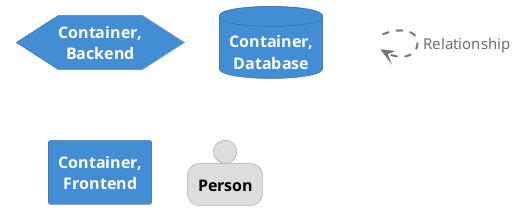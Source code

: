 @startuml
set separator none

skinparam {
  shadowing false
  arrowFontSize 15
  defaultTextAlignment center
  wrapWidth 100
  maxMessageSize 100
}
hide stereotype

skinparam rectangle<<_transparent>> {
  BorderColor transparent
  BackgroundColor transparent
  FontColor transparent
}

skinparam hexagon<<1>> {
  BackgroundColor #438dd5
  FontColor #ffffff
  BorderColor #2e6295
}
hexagon "==Container, Backend" <<1>>

skinparam database<<2>> {
  BackgroundColor #438dd5
  FontColor #ffffff
  BorderColor #2e6295
}
database "==Container, Database" <<2>>

skinparam rectangle<<3>> {
  BackgroundColor #438dd5
  FontColor #ffffff
  BorderColor #2e6295
}
rectangle "==Container, Frontend" <<3>>

skinparam person<<4>> {
  BackgroundColor #dddddd
  FontColor #000000
  BorderColor #9a9a9a
}
person "==Person" <<4>>

rectangle "." <<_transparent>> as 5
5 .[#707070,thickness=2].> 5 : "<color:#707070>Relationship"


@enduml